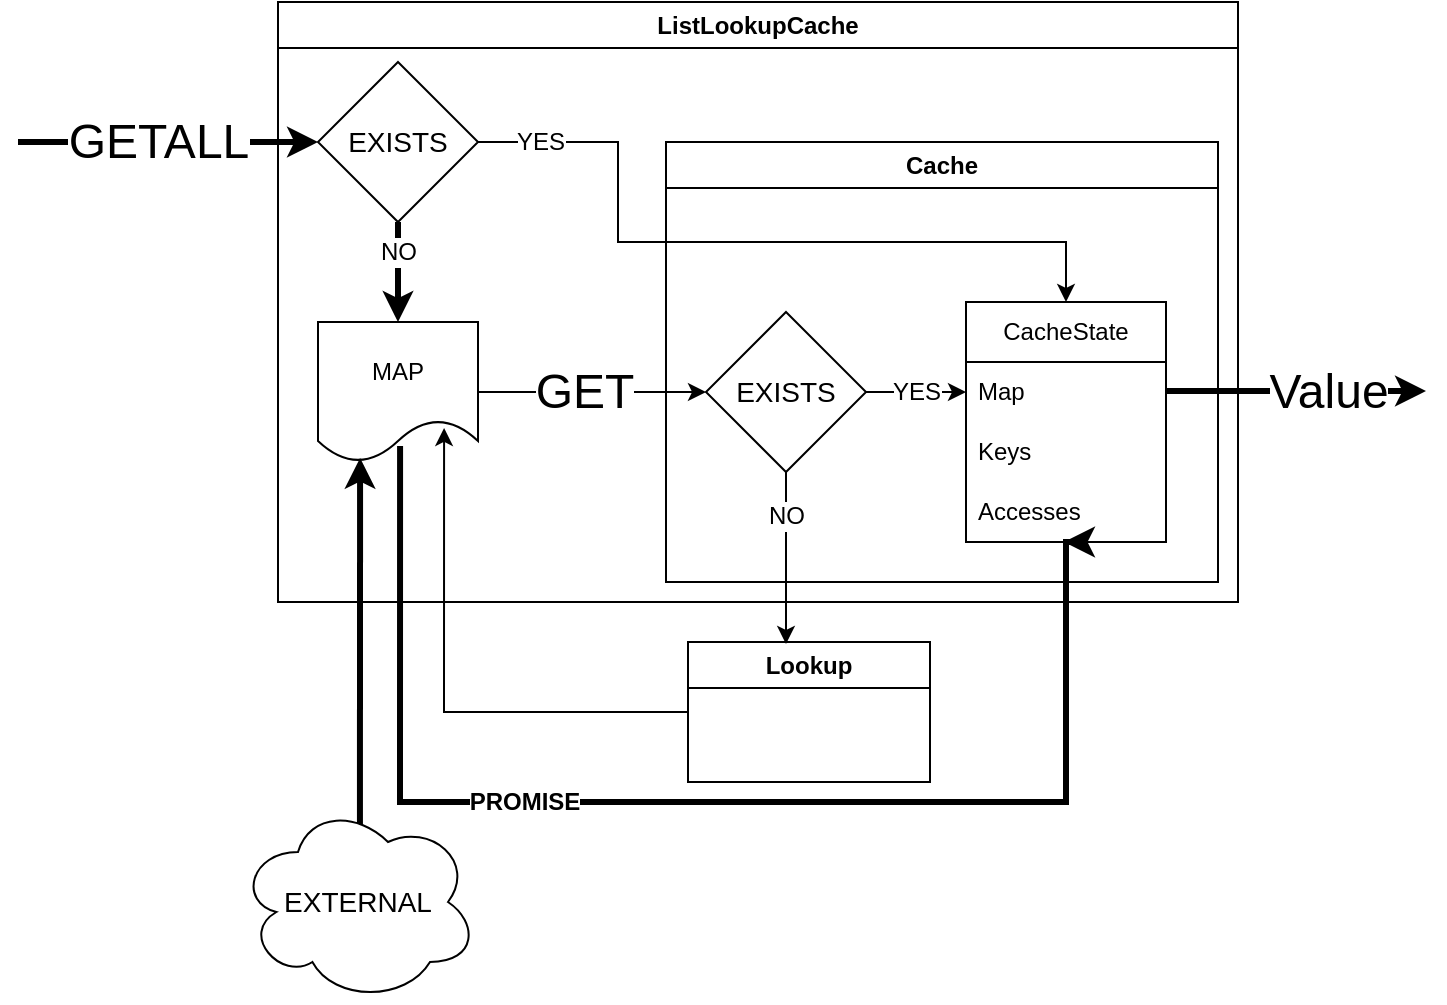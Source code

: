 <mxfile version="21.1.2" type="github">
  <diagram id="prtHgNgQTEPvFCAcTncT" name="Page-1">
    <mxGraphModel dx="1367" dy="649" grid="1" gridSize="10" guides="1" tooltips="1" connect="1" arrows="1" fold="1" page="1" pageScale="1" pageWidth="827" pageHeight="1169" math="0" shadow="0">
      <root>
        <mxCell id="0" />
        <mxCell id="1" parent="0" />
        <mxCell id="WvfnBEPjAD18mNaexyHV-153" value="ListLookupCache" style="swimlane;whiteSpace=wrap;html=1;" parent="1" vertex="1">
          <mxGeometry x="192" y="20" width="480" height="300" as="geometry" />
        </mxCell>
        <mxCell id="WvfnBEPjAD18mNaexyHV-165" style="edgeStyle=orthogonalEdgeStyle;rounded=0;orthogonalLoop=1;jettySize=auto;html=1;entryX=0;entryY=0.5;entryDx=0;entryDy=0;strokeWidth=3;" parent="WvfnBEPjAD18mNaexyHV-153" target="WvfnBEPjAD18mNaexyHV-172" edge="1">
          <mxGeometry relative="1" as="geometry">
            <mxPoint x="-130" y="70" as="sourcePoint" />
            <Array as="points">
              <mxPoint x="-130" y="70" />
            </Array>
          </mxGeometry>
        </mxCell>
        <mxCell id="WvfnBEPjAD18mNaexyHV-166" value="GETALL" style="edgeLabel;html=1;align=center;verticalAlign=middle;resizable=0;points=[];fontSize=24;" parent="WvfnBEPjAD18mNaexyHV-165" vertex="1" connectable="0">
          <mxGeometry x="0.467" relative="1" as="geometry">
            <mxPoint x="-40" as="offset" />
          </mxGeometry>
        </mxCell>
        <mxCell id="WvfnBEPjAD18mNaexyHV-169" style="edgeStyle=orthogonalEdgeStyle;rounded=0;orthogonalLoop=1;jettySize=auto;html=1;entryX=0;entryY=0.5;entryDx=0;entryDy=0;exitX=1;exitY=0.5;exitDx=0;exitDy=0;" parent="WvfnBEPjAD18mNaexyHV-153" source="WvfnBEPjAD18mNaexyHV-175" target="WvfnBEPjAD18mNaexyHV-184" edge="1">
          <mxGeometry relative="1" as="geometry">
            <mxPoint x="-130" y="280" as="sourcePoint" />
            <Array as="points" />
            <mxPoint x="200" y="195" as="targetPoint" />
          </mxGeometry>
        </mxCell>
        <mxCell id="WvfnBEPjAD18mNaexyHV-170" value="GET" style="edgeLabel;html=1;align=center;verticalAlign=middle;resizable=0;points=[];fontSize=24;" parent="WvfnBEPjAD18mNaexyHV-169" vertex="1" connectable="0">
          <mxGeometry x="0.467" relative="1" as="geometry">
            <mxPoint x="-31" as="offset" />
          </mxGeometry>
        </mxCell>
        <mxCell id="WvfnBEPjAD18mNaexyHV-171" value="NO" style="edgeStyle=orthogonalEdgeStyle;rounded=0;orthogonalLoop=1;jettySize=auto;html=1;exitX=0.5;exitY=1;exitDx=0;exitDy=0;entryX=0.5;entryY=0;entryDx=0;entryDy=0;strokeWidth=3;fontSize=12;" parent="WvfnBEPjAD18mNaexyHV-153" source="WvfnBEPjAD18mNaexyHV-172" target="WvfnBEPjAD18mNaexyHV-175" edge="1">
          <mxGeometry x="-0.429" relative="1" as="geometry">
            <mxPoint x="60" y="90" as="sourcePoint" />
            <mxPoint as="offset" />
          </mxGeometry>
        </mxCell>
        <mxCell id="WvfnBEPjAD18mNaexyHV-188" style="edgeStyle=orthogonalEdgeStyle;rounded=0;orthogonalLoop=1;jettySize=auto;html=1;exitX=1;exitY=0.5;exitDx=0;exitDy=0;entryX=0.5;entryY=0;entryDx=0;entryDy=0;" parent="WvfnBEPjAD18mNaexyHV-153" source="WvfnBEPjAD18mNaexyHV-172" target="WvfnBEPjAD18mNaexyHV-179" edge="1">
          <mxGeometry relative="1" as="geometry">
            <Array as="points">
              <mxPoint x="170" y="70" />
              <mxPoint x="170" y="120" />
              <mxPoint x="394" y="120" />
            </Array>
          </mxGeometry>
        </mxCell>
        <mxCell id="WvfnBEPjAD18mNaexyHV-189" value="YES" style="edgeLabel;html=1;align=center;verticalAlign=middle;resizable=0;points=[];fontSize=12;" parent="WvfnBEPjAD18mNaexyHV-188" vertex="1" connectable="0">
          <mxGeometry x="-0.752" relative="1" as="geometry">
            <mxPoint x="-16" as="offset" />
          </mxGeometry>
        </mxCell>
        <mxCell id="WvfnBEPjAD18mNaexyHV-172" value="EXISTS" style="rhombus;whiteSpace=wrap;html=1;fontSize=14;" parent="WvfnBEPjAD18mNaexyHV-153" vertex="1">
          <mxGeometry x="20" y="30" width="80" height="80" as="geometry" />
        </mxCell>
        <mxCell id="WvfnBEPjAD18mNaexyHV-175" value="MAP" style="shape=document;whiteSpace=wrap;html=1;boundedLbl=1;" parent="WvfnBEPjAD18mNaexyHV-153" vertex="1">
          <mxGeometry x="20" y="160" width="80" height="70" as="geometry" />
        </mxCell>
        <mxCell id="WvfnBEPjAD18mNaexyHV-178" value="Cache" style="swimlane;whiteSpace=wrap;html=1;" parent="WvfnBEPjAD18mNaexyHV-153" vertex="1">
          <mxGeometry x="194" y="70" width="276" height="220" as="geometry" />
        </mxCell>
        <mxCell id="WvfnBEPjAD18mNaexyHV-179" value="CacheState" style="swimlane;fontStyle=0;childLayout=stackLayout;horizontal=1;startSize=30;horizontalStack=0;resizeParent=1;resizeParentMax=0;resizeLast=0;collapsible=1;marginBottom=0;whiteSpace=wrap;html=1;" parent="WvfnBEPjAD18mNaexyHV-178" vertex="1">
          <mxGeometry x="150" y="80" width="100" height="120" as="geometry" />
        </mxCell>
        <mxCell id="WvfnBEPjAD18mNaexyHV-180" value="Map" style="text;strokeColor=none;fillColor=none;align=left;verticalAlign=middle;spacingLeft=4;spacingRight=4;overflow=hidden;points=[[0,0.5],[1,0.5]];portConstraint=eastwest;rotatable=0;whiteSpace=wrap;html=1;" parent="WvfnBEPjAD18mNaexyHV-179" vertex="1">
          <mxGeometry y="30" width="100" height="30" as="geometry" />
        </mxCell>
        <mxCell id="WvfnBEPjAD18mNaexyHV-181" value="Keys" style="text;strokeColor=none;fillColor=none;align=left;verticalAlign=middle;spacingLeft=4;spacingRight=4;overflow=hidden;points=[[0,0.5],[1,0.5]];portConstraint=eastwest;rotatable=0;whiteSpace=wrap;html=1;" parent="WvfnBEPjAD18mNaexyHV-179" vertex="1">
          <mxGeometry y="60" width="100" height="30" as="geometry" />
        </mxCell>
        <mxCell id="WvfnBEPjAD18mNaexyHV-182" value="Accesses" style="text;strokeColor=none;fillColor=none;align=left;verticalAlign=middle;spacingLeft=4;spacingRight=4;overflow=hidden;points=[[0,0.5],[1,0.5]];portConstraint=eastwest;rotatable=0;whiteSpace=wrap;html=1;" parent="WvfnBEPjAD18mNaexyHV-179" vertex="1">
          <mxGeometry y="90" width="100" height="30" as="geometry" />
        </mxCell>
        <mxCell id="WvfnBEPjAD18mNaexyHV-183" value="YES" style="edgeStyle=orthogonalEdgeStyle;rounded=0;orthogonalLoop=1;jettySize=auto;html=1;entryX=0;entryY=0.5;entryDx=0;entryDy=0;fontSize=12;" parent="WvfnBEPjAD18mNaexyHV-178" source="WvfnBEPjAD18mNaexyHV-184" target="WvfnBEPjAD18mNaexyHV-180" edge="1">
          <mxGeometry relative="1" as="geometry" />
        </mxCell>
        <mxCell id="WvfnBEPjAD18mNaexyHV-184" value="EXISTS" style="rhombus;whiteSpace=wrap;html=1;fontSize=14;" parent="WvfnBEPjAD18mNaexyHV-178" vertex="1">
          <mxGeometry x="20" y="85" width="80" height="80" as="geometry" />
        </mxCell>
        <mxCell id="8dNhH_ZkhWHeMuGV6AHv-1" style="edgeStyle=orthogonalEdgeStyle;rounded=0;orthogonalLoop=1;jettySize=auto;html=1;strokeWidth=3;" edge="1" parent="WvfnBEPjAD18mNaexyHV-178">
          <mxGeometry relative="1" as="geometry">
            <mxPoint x="250" y="124.5" as="sourcePoint" />
            <Array as="points">
              <mxPoint x="310" y="124.5" />
            </Array>
            <mxPoint x="380" y="124.5" as="targetPoint" />
          </mxGeometry>
        </mxCell>
        <mxCell id="8dNhH_ZkhWHeMuGV6AHv-2" value="Value" style="edgeLabel;html=1;align=center;verticalAlign=middle;resizable=0;points=[];fontSize=24;" vertex="1" connectable="0" parent="8dNhH_ZkhWHeMuGV6AHv-1">
          <mxGeometry x="0.467" relative="1" as="geometry">
            <mxPoint x="-15" as="offset" />
          </mxGeometry>
        </mxCell>
        <mxCell id="WvfnBEPjAD18mNaexyHV-185" value="" style="edgeStyle=orthogonalEdgeStyle;rounded=0;orthogonalLoop=1;jettySize=auto;html=1;entryX=0.49;entryY=1;entryDx=0;entryDy=0;exitX=0.513;exitY=0.886;exitDx=0;exitDy=0;entryPerimeter=0;exitPerimeter=0;strokeWidth=3;" parent="WvfnBEPjAD18mNaexyHV-153" source="WvfnBEPjAD18mNaexyHV-175" target="WvfnBEPjAD18mNaexyHV-182" edge="1">
          <mxGeometry relative="1" as="geometry">
            <mxPoint x="314" y="185" as="sourcePoint" />
            <mxPoint x="394" y="285" as="targetPoint" />
            <Array as="points">
              <mxPoint x="61" y="400" />
              <mxPoint x="394" y="400" />
            </Array>
          </mxGeometry>
        </mxCell>
        <mxCell id="WvfnBEPjAD18mNaexyHV-186" value="PROMISE" style="edgeLabel;html=1;align=center;verticalAlign=middle;resizable=0;points=[];fontStyle=1;fontSize=12;" parent="WvfnBEPjAD18mNaexyHV-185" vertex="1" connectable="0">
          <mxGeometry x="-0.293" relative="1" as="geometry">
            <mxPoint x="13" as="offset" />
          </mxGeometry>
        </mxCell>
        <mxCell id="WvfnBEPjAD18mNaexyHV-190" style="edgeStyle=orthogonalEdgeStyle;rounded=0;orthogonalLoop=1;jettySize=auto;html=1;exitX=0;exitY=0.5;exitDx=0;exitDy=0;entryX=0.788;entryY=0.757;entryDx=0;entryDy=0;entryPerimeter=0;" parent="1" source="WvfnBEPjAD18mNaexyHV-187" target="WvfnBEPjAD18mNaexyHV-175" edge="1">
          <mxGeometry relative="1" as="geometry" />
        </mxCell>
        <mxCell id="WvfnBEPjAD18mNaexyHV-187" value="Lookup" style="swimlane;whiteSpace=wrap;html=1;" parent="1" vertex="1">
          <mxGeometry x="397" y="340" width="121" height="70" as="geometry" />
        </mxCell>
        <mxCell id="WvfnBEPjAD18mNaexyHV-176" value="" style="edgeStyle=orthogonalEdgeStyle;rounded=0;orthogonalLoop=1;jettySize=auto;html=1;entryX=0.405;entryY=0.014;entryDx=0;entryDy=0;entryPerimeter=0;exitX=0.5;exitY=1;exitDx=0;exitDy=0;" parent="1" source="WvfnBEPjAD18mNaexyHV-184" target="WvfnBEPjAD18mNaexyHV-187" edge="1">
          <mxGeometry relative="1" as="geometry">
            <mxPoint x="446" y="375" as="targetPoint" />
            <Array as="points" />
            <mxPoint x="446" y="270" as="sourcePoint" />
          </mxGeometry>
        </mxCell>
        <mxCell id="WvfnBEPjAD18mNaexyHV-177" value="NO" style="edgeLabel;html=1;align=center;verticalAlign=middle;resizable=0;points=[];fontSize=12;" parent="WvfnBEPjAD18mNaexyHV-176" vertex="1" connectable="0">
          <mxGeometry x="-0.719" y="-2" relative="1" as="geometry">
            <mxPoint x="2" y="10" as="offset" />
          </mxGeometry>
        </mxCell>
        <mxCell id="WvfnBEPjAD18mNaexyHV-194" style="edgeStyle=orthogonalEdgeStyle;rounded=0;orthogonalLoop=1;jettySize=auto;html=1;exitX=0.508;exitY=0.11;exitDx=0;exitDy=0;exitPerimeter=0;entryX=0.263;entryY=0.971;entryDx=0;entryDy=0;entryPerimeter=0;strokeWidth=3;" parent="1" source="WvfnBEPjAD18mNaexyHV-193" target="WvfnBEPjAD18mNaexyHV-175" edge="1">
          <mxGeometry relative="1" as="geometry" />
        </mxCell>
        <mxCell id="WvfnBEPjAD18mNaexyHV-193" value="EXTERNAL" style="ellipse;shape=cloud;whiteSpace=wrap;html=1;fontSize=14;" parent="1" vertex="1">
          <mxGeometry x="172" y="420" width="120" height="100" as="geometry" />
        </mxCell>
      </root>
    </mxGraphModel>
  </diagram>
</mxfile>
